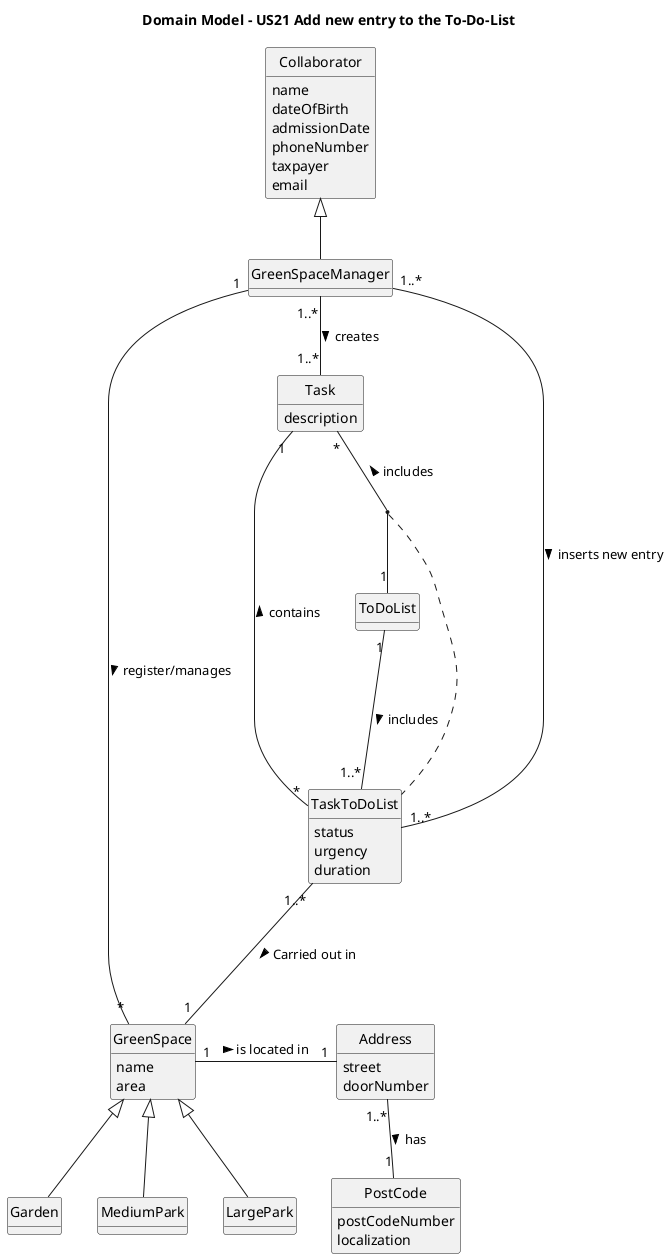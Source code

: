 @startuml
skinparam monochrome true
skinparam packageStyle rectangle
skinparam shadowing false
skinparam classAttributeIconSize 0
hide circle
hide methods

title Domain Model - US21 Add new entry to the To-Do-List

class Collaborator {
    name
    dateOfBirth
    admissionDate
    phoneNumber
    taxpayer
    email
}

class Address {
    street
    doorNumber
}

class PostCode{
    postCodeNumber
    localization
}

class GreenSpaceManager {
}

class ToDoList {
}

class Task {
    description
}

class TaskToDoList{
    status
    urgency
    duration
}

class GreenSpace {
    name
    area
}

class Garden {
}

class MediumPark {
}

class LargePark {
}

Collaborator  <|--  GreenSpaceManager

GreenSpaceManager "1..*" -- "1..*" Task : creates >
GreenSpaceManager "1..*" - "1..*" TaskToDoList : inserts new entry >
GreenSpaceManager "1" - "*" GreenSpace : register/manages >

GreenSpace <|-- Garden
GreenSpace <|-- MediumPark
GreenSpace <|-- LargePark
GreenSpace "1" - "1" Address : is located in >

Address "1..*" -- "1" PostCode : has >

Task "*" -- "1" ToDoList : includes <
Task "1" -- "*" TaskToDoList : contains <
(Task,ToDoList) .. TaskToDoList

TaskToDoList "1..*" --- "1" GreenSpace :  Carried out in  >

ToDoList "1" --- "1..*" TaskToDoList : includes >

@enduml